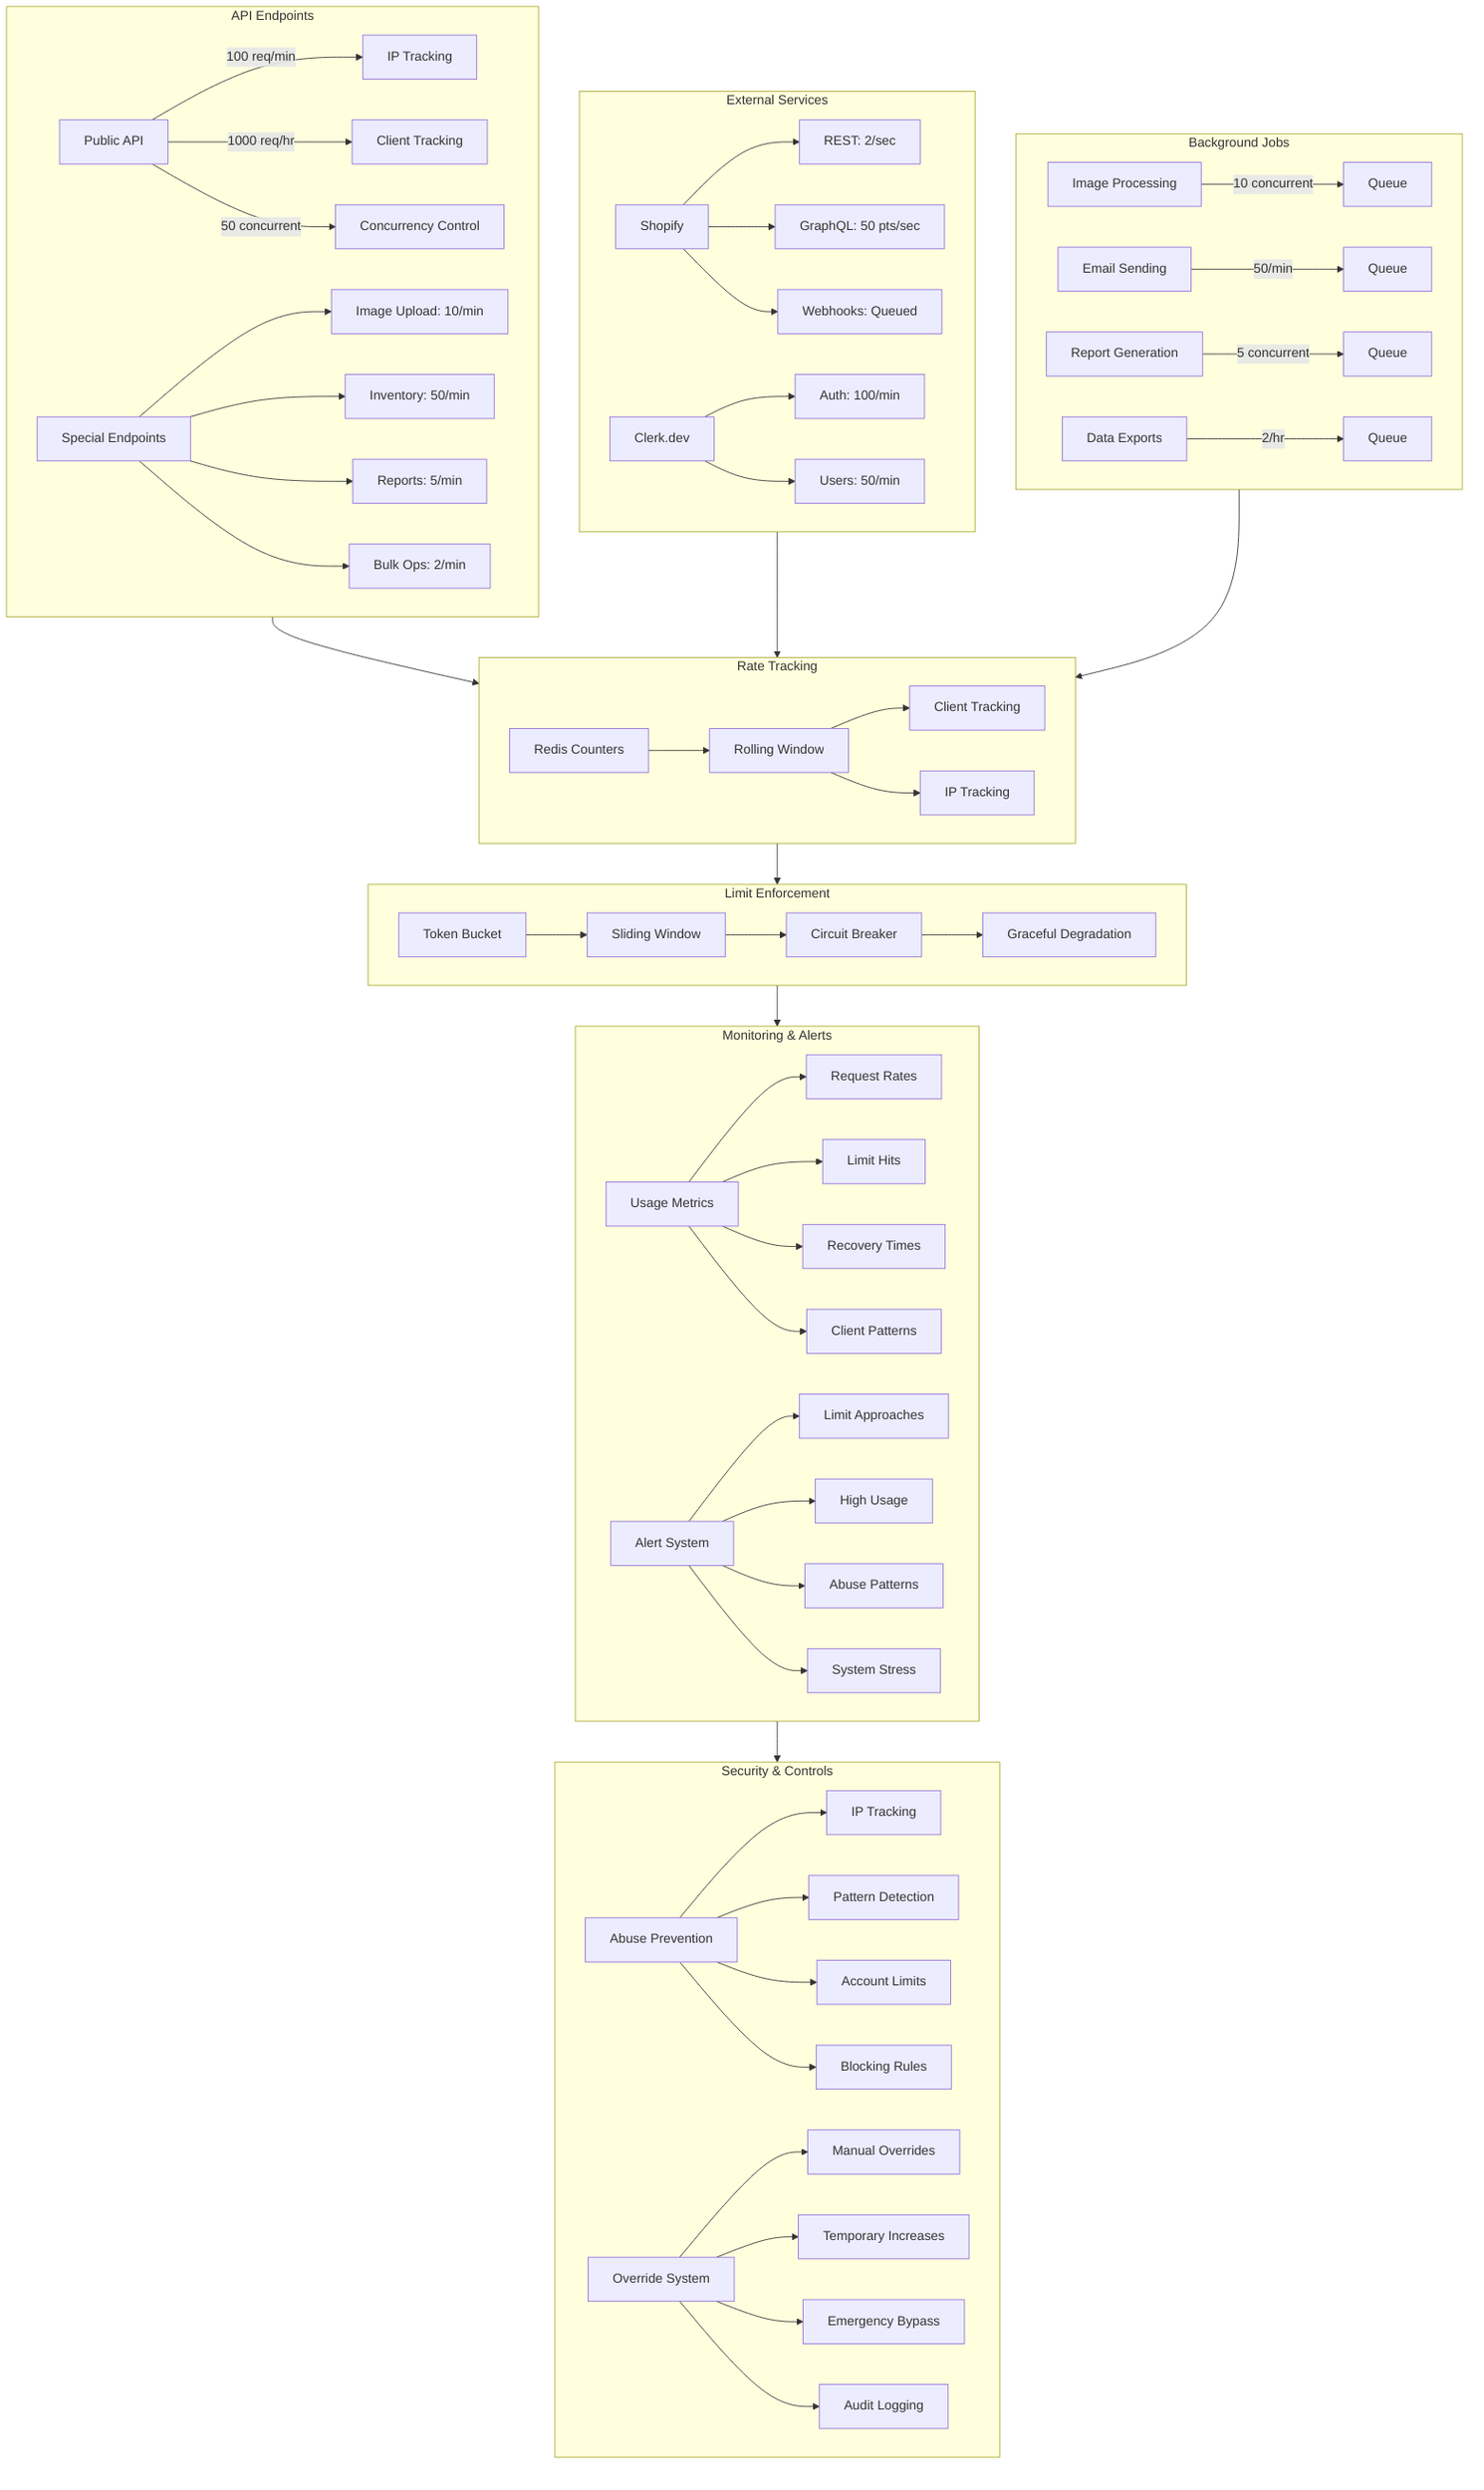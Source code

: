 flowchart TD
    subgraph API[API Endpoints]
        A1[Public API] -->|100 req/min| A2[IP Tracking]
        A1 -->|1000 req/hr| A3[Client Tracking]
        A1 -->|50 concurrent| A4[Concurrency Control]
        A5[Special Endpoints] --> A6[Image Upload: 10/min]
        A5 --> A7[Inventory: 50/min]
        A5 --> A8[Reports: 5/min]
        A5 --> A9[Bulk Ops: 2/min]
    end

    subgraph External[External Services]
        B1[Shopify] --> B2[REST: 2/sec]
        B1 --> B3[GraphQL: 50 pts/sec]
        B1 --> B4[Webhooks: Queued]
        B5[Clerk.dev] --> B6[Auth: 100/min]
        B5 --> B7[Users: 50/min]
    end

    subgraph Jobs[Background Jobs]
        C1[Image Processing] -->|10 concurrent| C2[Queue]
        C3[Email Sending] -->|50/min| C4[Queue]
        C5[Report Generation] -->|5 concurrent| C6[Queue]
        C7[Data Exports] -->|2/hr| C8[Queue]
    end

    subgraph Tracking[Rate Tracking]
        D1[Redis Counters] --> D2[Rolling Window]
        D2 --> D3[Client Tracking]
        D2 --> D4[IP Tracking]
    end

    subgraph Enforcement[Limit Enforcement]
        E1[Token Bucket] --> E2[Sliding Window]
        E2 --> E3[Circuit Breaker]
        E3 --> E4[Graceful Degradation]
    end

    subgraph Monitoring[Monitoring & Alerts]
        F1[Usage Metrics] --> F2[Request Rates]
        F1 --> F3[Limit Hits]
        F1 --> F4[Recovery Times]
        F1 --> F5[Client Patterns]
        F6[Alert System] --> F7[Limit Approaches]
        F6 --> F8[High Usage]
        F6 --> F9[Abuse Patterns]
        F6 --> F10[System Stress]
    end

    subgraph Security[Security & Controls]
        G1[Abuse Prevention] --> G2[IP Tracking]
        G1 --> G3[Pattern Detection]
        G1 --> G4[Account Limits]
        G1 --> G5[Blocking Rules]
        G6[Override System] --> G7[Manual Overrides]
        G6 --> G8[Temporary Increases]
        G6 --> G9[Emergency Bypass]
        G6 --> G10[Audit Logging]
    end

    API --> Tracking
    External --> Tracking
    Jobs --> Tracking
    Tracking --> Enforcement
    Enforcement --> Monitoring
    Monitoring --> Security